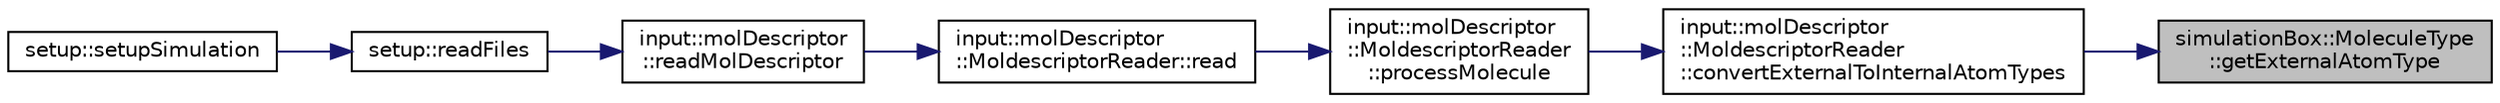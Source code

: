 digraph "simulationBox::MoleculeType::getExternalAtomType"
{
 // LATEX_PDF_SIZE
  edge [fontname="Helvetica",fontsize="10",labelfontname="Helvetica",labelfontsize="10"];
  node [fontname="Helvetica",fontsize="10",shape=record];
  rankdir="RL";
  Node1 [label="simulationBox::MoleculeType\l::getExternalAtomType",height=0.2,width=0.4,color="black", fillcolor="grey75", style="filled", fontcolor="black",tooltip=" "];
  Node1 -> Node2 [dir="back",color="midnightblue",fontsize="10",style="solid",fontname="Helvetica"];
  Node2 [label="input::molDescriptor\l::MoldescriptorReader\l::convertExternalToInternalAtomTypes",height=0.2,width=0.4,color="black", fillcolor="white", style="filled",URL="$classinput_1_1molDescriptor_1_1MoldescriptorReader.html#a3e65704ccb8bfd493dfd174459f10f2c",tooltip="convert external to internal atom types"];
  Node2 -> Node3 [dir="back",color="midnightblue",fontsize="10",style="solid",fontname="Helvetica"];
  Node3 [label="input::molDescriptor\l::MoldescriptorReader\l::processMolecule",height=0.2,width=0.4,color="black", fillcolor="white", style="filled",URL="$classinput_1_1molDescriptor_1_1MoldescriptorReader.html#a098f560206a9e87af433a579a294b8de",tooltip="process molecule in moldescriptor file"];
  Node3 -> Node4 [dir="back",color="midnightblue",fontsize="10",style="solid",fontname="Helvetica"];
  Node4 [label="input::molDescriptor\l::MoldescriptorReader::read",height=0.2,width=0.4,color="black", fillcolor="white", style="filled",URL="$classinput_1_1molDescriptor_1_1MoldescriptorReader.html#a62dab95a3500008824e9ab4844756376",tooltip="read moldescriptor file"];
  Node4 -> Node5 [dir="back",color="midnightblue",fontsize="10",style="solid",fontname="Helvetica"];
  Node5 [label="input::molDescriptor\l::readMolDescriptor",height=0.2,width=0.4,color="black", fillcolor="white", style="filled",URL="$namespaceinput_1_1molDescriptor.html#af472d8d9ef486fcbfcbfa6418d02fdd4",tooltip="wrapper to construct MoldescriptorReader and read moldescriptor file"];
  Node5 -> Node6 [dir="back",color="midnightblue",fontsize="10",style="solid",fontname="Helvetica"];
  Node6 [label="setup::readFiles",height=0.2,width=0.4,color="black", fillcolor="white", style="filled",URL="$namespacesetup.html#a18b2d98c1451bfb2c3cfee4f5434f086",tooltip="reads all the files needed for the simulation"];
  Node6 -> Node7 [dir="back",color="midnightblue",fontsize="10",style="solid",fontname="Helvetica"];
  Node7 [label="setup::setupSimulation",height=0.2,width=0.4,color="black", fillcolor="white", style="filled",URL="$namespacesetup.html#a1c000cdfa46aed7d8018017635915ae1",tooltip="setup the engine"];
}
